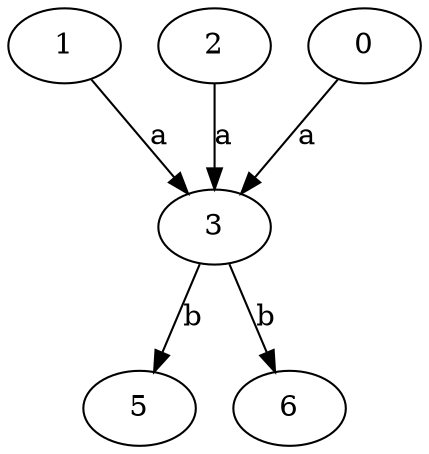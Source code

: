 strict digraph  {
1;
2;
3;
5;
0;
6;
1 -> 3  [label=a];
2 -> 3  [label=a];
3 -> 5  [label=b];
3 -> 6  [label=b];
0 -> 3  [label=a];
}
